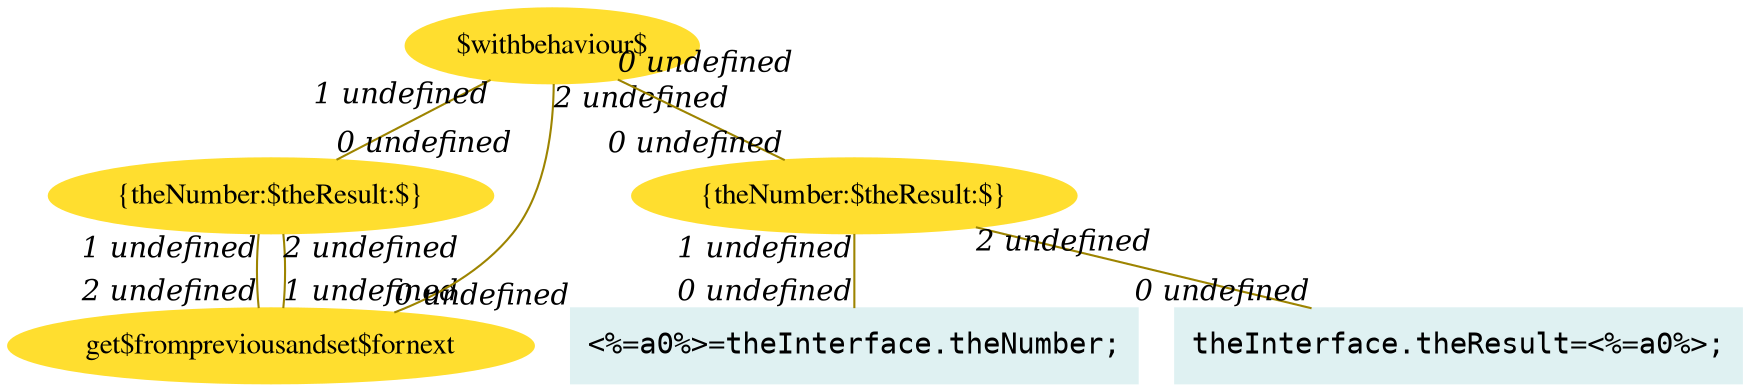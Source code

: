 digraph g{node_6699 [shape="ellipse", style="filled", color="#ffde2f", fontname="Times", label="{theNumber:$theResult:$}" ]
node_6705 [shape="ellipse", style="filled", color="#ffde2f", fontname="Times", label="get$frompreviousandset$fornext" ]
node_6711 [shape="ellipse", style="filled", color="#ffde2f", fontname="Times", label="$withbehaviour$" ]
node_6717 [shape="box", style="filled", color="#dff1f2", fontname="Courier", label="<%=a0%>=theInterface.theNumber;
" ]
node_6719 [shape="box", style="filled", color="#dff1f2", fontname="Courier", label="theInterface.theResult=<%=a0%>;
" ]
node_6721 [shape="ellipse", style="filled", color="#ffde2f", fontname="Times", label="{theNumber:$theResult:$}" ]
node_6711 -> node_6699 [dir=none, arrowHead=none, fontname="Times-Italic", arrowsize=1, color="#9d8400", label="",  headlabel="0 undefined", taillabel="1 undefined" ]
node_6711 -> node_6705 [dir=none, arrowHead=none, fontname="Times-Italic", arrowsize=1, color="#9d8400", label="",  headlabel="0 undefined", taillabel="2 undefined" ]
node_6721 -> node_6717 [dir=none, arrowHead=none, fontname="Times-Italic", arrowsize=1, color="#9d8400", label="",  headlabel="0 undefined", taillabel="1 undefined" ]
node_6721 -> node_6719 [dir=none, arrowHead=none, fontname="Times-Italic", arrowsize=1, color="#9d8400", label="",  headlabel="0 undefined", taillabel="2 undefined" ]
node_6711 -> node_6721 [dir=none, arrowHead=none, fontname="Times-Italic", arrowsize=1, color="#9d8400", label="",  headlabel="0 undefined", taillabel="0 undefined" ]
node_6699 -> node_6705 [dir=none, arrowHead=none, fontname="Times-Italic", arrowsize=1, color="#9d8400", label="",  headlabel="2 undefined", taillabel="1 undefined" ]
node_6699 -> node_6705 [dir=none, arrowHead=none, fontname="Times-Italic", arrowsize=1, color="#9d8400", label="",  headlabel="1 undefined", taillabel="2 undefined" ]
}